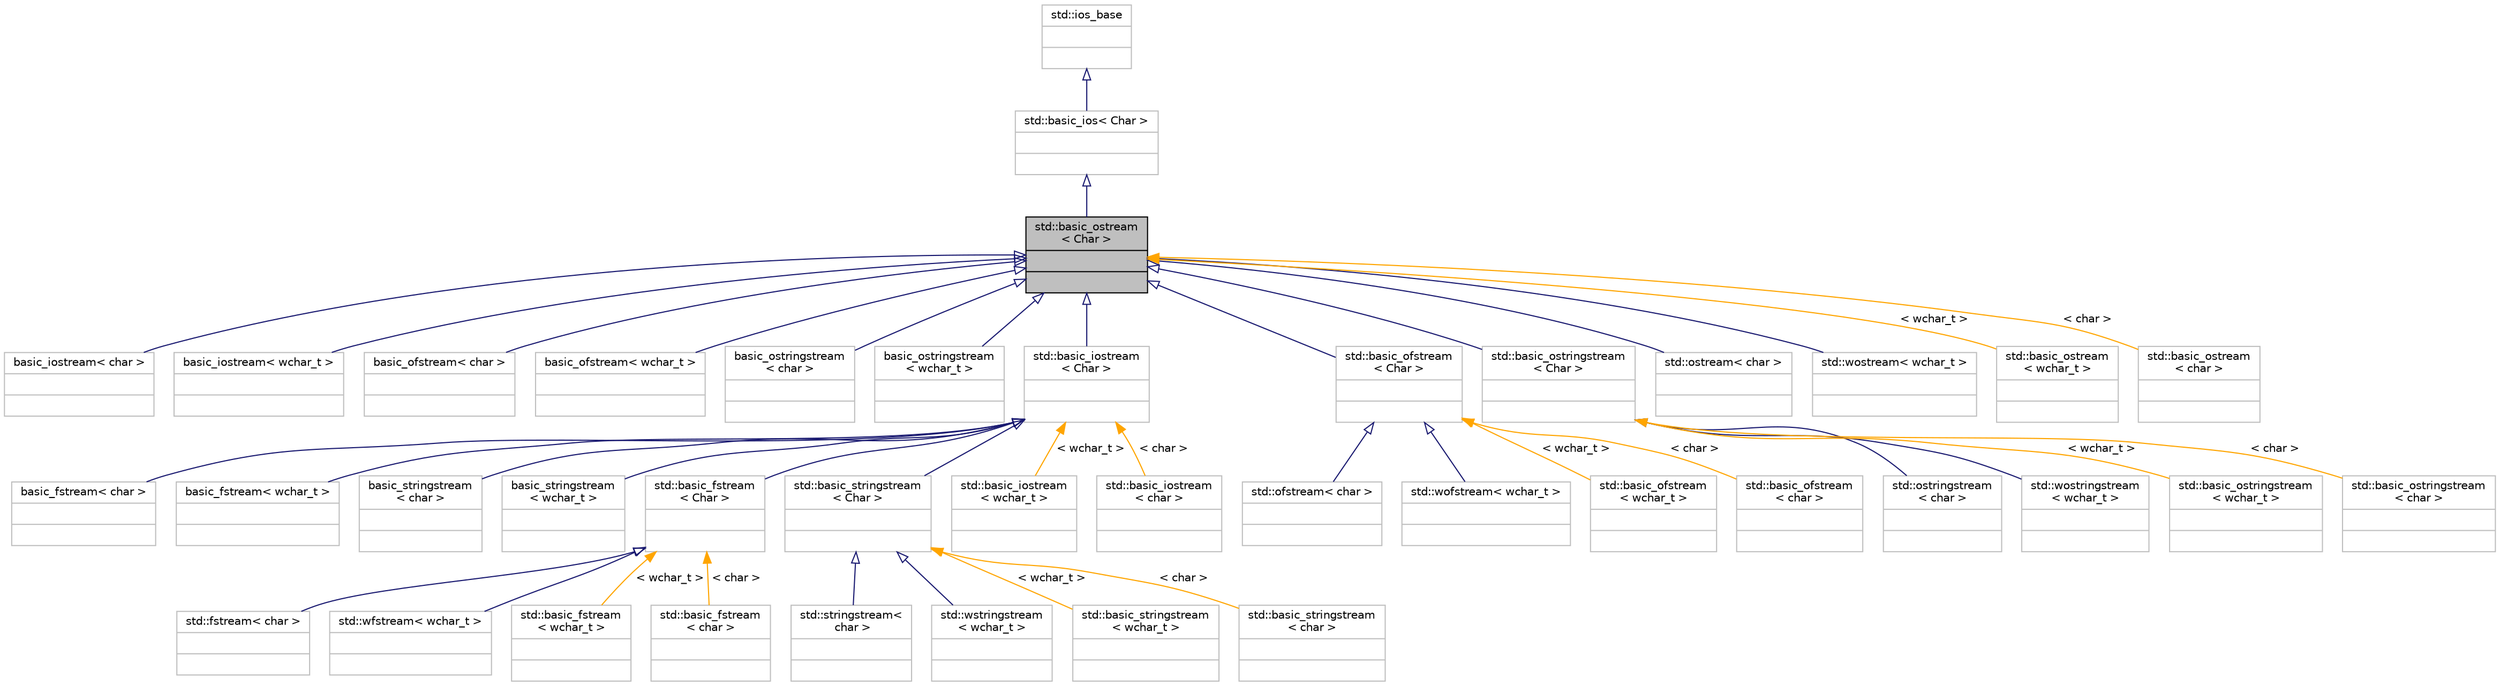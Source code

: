 digraph "std::basic_ostream&lt; Char &gt;"
{
  edge [fontname="Helvetica",fontsize="10",labelfontname="Helvetica",labelfontsize="10"];
  node [fontname="Helvetica",fontsize="10",shape=record];
  Node215 [label="{std::basic_ostream\l\< Char \>\n||}",height=0.2,width=0.4,color="black", fillcolor="grey75", style="filled", fontcolor="black"];
  Node216 -> Node215 [dir="back",color="midnightblue",fontsize="10",style="solid",arrowtail="onormal",fontname="Helvetica"];
  Node216 [label="{std::basic_ios\< Char \>\n||}",height=0.2,width=0.4,color="grey75", fillcolor="white", style="filled",tooltip="STL class "];
  Node217 -> Node216 [dir="back",color="midnightblue",fontsize="10",style="solid",arrowtail="onormal",fontname="Helvetica"];
  Node217 [label="{std::ios_base\n||}",height=0.2,width=0.4,color="grey75", fillcolor="white", style="filled",tooltip="STL class "];
  Node215 -> Node218 [dir="back",color="midnightblue",fontsize="10",style="solid",arrowtail="onormal",fontname="Helvetica"];
  Node218 [label="{basic_iostream\< char \>\n||}",height=0.2,width=0.4,color="grey75", fillcolor="white", style="filled"];
  Node215 -> Node219 [dir="back",color="midnightblue",fontsize="10",style="solid",arrowtail="onormal",fontname="Helvetica"];
  Node219 [label="{basic_iostream\< wchar_t \>\n||}",height=0.2,width=0.4,color="grey75", fillcolor="white", style="filled"];
  Node215 -> Node220 [dir="back",color="midnightblue",fontsize="10",style="solid",arrowtail="onormal",fontname="Helvetica"];
  Node220 [label="{basic_ofstream\< char \>\n||}",height=0.2,width=0.4,color="grey75", fillcolor="white", style="filled"];
  Node215 -> Node221 [dir="back",color="midnightblue",fontsize="10",style="solid",arrowtail="onormal",fontname="Helvetica"];
  Node221 [label="{basic_ofstream\< wchar_t \>\n||}",height=0.2,width=0.4,color="grey75", fillcolor="white", style="filled"];
  Node215 -> Node222 [dir="back",color="midnightblue",fontsize="10",style="solid",arrowtail="onormal",fontname="Helvetica"];
  Node222 [label="{basic_ostringstream\l\< char \>\n||}",height=0.2,width=0.4,color="grey75", fillcolor="white", style="filled"];
  Node215 -> Node223 [dir="back",color="midnightblue",fontsize="10",style="solid",arrowtail="onormal",fontname="Helvetica"];
  Node223 [label="{basic_ostringstream\l\< wchar_t \>\n||}",height=0.2,width=0.4,color="grey75", fillcolor="white", style="filled"];
  Node215 -> Node224 [dir="back",color="midnightblue",fontsize="10",style="solid",arrowtail="onormal",fontname="Helvetica"];
  Node224 [label="{std::basic_iostream\l\< Char \>\n||}",height=0.2,width=0.4,color="grey75", fillcolor="white", style="filled",tooltip="STL class "];
  Node224 -> Node225 [dir="back",color="midnightblue",fontsize="10",style="solid",arrowtail="onormal",fontname="Helvetica"];
  Node225 [label="{basic_fstream\< char \>\n||}",height=0.2,width=0.4,color="grey75", fillcolor="white", style="filled"];
  Node224 -> Node226 [dir="back",color="midnightblue",fontsize="10",style="solid",arrowtail="onormal",fontname="Helvetica"];
  Node226 [label="{basic_fstream\< wchar_t \>\n||}",height=0.2,width=0.4,color="grey75", fillcolor="white", style="filled"];
  Node224 -> Node227 [dir="back",color="midnightblue",fontsize="10",style="solid",arrowtail="onormal",fontname="Helvetica"];
  Node227 [label="{basic_stringstream\l\< char \>\n||}",height=0.2,width=0.4,color="grey75", fillcolor="white", style="filled"];
  Node224 -> Node228 [dir="back",color="midnightblue",fontsize="10",style="solid",arrowtail="onormal",fontname="Helvetica"];
  Node228 [label="{basic_stringstream\l\< wchar_t \>\n||}",height=0.2,width=0.4,color="grey75", fillcolor="white", style="filled"];
  Node224 -> Node229 [dir="back",color="midnightblue",fontsize="10",style="solid",arrowtail="onormal",fontname="Helvetica"];
  Node229 [label="{std::basic_fstream\l\< Char \>\n||}",height=0.2,width=0.4,color="grey75", fillcolor="white", style="filled",tooltip="STL class "];
  Node229 -> Node230 [dir="back",color="midnightblue",fontsize="10",style="solid",arrowtail="onormal",fontname="Helvetica"];
  Node230 [label="{std::fstream\< char \>\n||}",height=0.2,width=0.4,color="grey75", fillcolor="white", style="filled",tooltip="STL class "];
  Node229 -> Node231 [dir="back",color="midnightblue",fontsize="10",style="solid",arrowtail="onormal",fontname="Helvetica"];
  Node231 [label="{std::wfstream\< wchar_t \>\n||}",height=0.2,width=0.4,color="grey75", fillcolor="white", style="filled",tooltip="STL class "];
  Node229 -> Node232 [dir="back",color="orange",fontsize="10",style="solid",label=" \< wchar_t \>" ,fontname="Helvetica"];
  Node232 [label="{std::basic_fstream\l\< wchar_t \>\n||}",height=0.2,width=0.4,color="grey75", fillcolor="white", style="filled"];
  Node229 -> Node233 [dir="back",color="orange",fontsize="10",style="solid",label=" \< char \>" ,fontname="Helvetica"];
  Node233 [label="{std::basic_fstream\l\< char \>\n||}",height=0.2,width=0.4,color="grey75", fillcolor="white", style="filled"];
  Node224 -> Node234 [dir="back",color="midnightblue",fontsize="10",style="solid",arrowtail="onormal",fontname="Helvetica"];
  Node234 [label="{std::basic_stringstream\l\< Char \>\n||}",height=0.2,width=0.4,color="grey75", fillcolor="white", style="filled",tooltip="STL class "];
  Node234 -> Node235 [dir="back",color="midnightblue",fontsize="10",style="solid",arrowtail="onormal",fontname="Helvetica"];
  Node235 [label="{std::stringstream\<\l char \>\n||}",height=0.2,width=0.4,color="grey75", fillcolor="white", style="filled",tooltip="STL class "];
  Node234 -> Node236 [dir="back",color="midnightblue",fontsize="10",style="solid",arrowtail="onormal",fontname="Helvetica"];
  Node236 [label="{std::wstringstream\l\< wchar_t \>\n||}",height=0.2,width=0.4,color="grey75", fillcolor="white", style="filled",tooltip="STL class "];
  Node234 -> Node237 [dir="back",color="orange",fontsize="10",style="solid",label=" \< wchar_t \>" ,fontname="Helvetica"];
  Node237 [label="{std::basic_stringstream\l\< wchar_t \>\n||}",height=0.2,width=0.4,color="grey75", fillcolor="white", style="filled"];
  Node234 -> Node238 [dir="back",color="orange",fontsize="10",style="solid",label=" \< char \>" ,fontname="Helvetica"];
  Node238 [label="{std::basic_stringstream\l\< char \>\n||}",height=0.2,width=0.4,color="grey75", fillcolor="white", style="filled"];
  Node224 -> Node239 [dir="back",color="orange",fontsize="10",style="solid",label=" \< wchar_t \>" ,fontname="Helvetica"];
  Node239 [label="{std::basic_iostream\l\< wchar_t \>\n||}",height=0.2,width=0.4,color="grey75", fillcolor="white", style="filled"];
  Node224 -> Node240 [dir="back",color="orange",fontsize="10",style="solid",label=" \< char \>" ,fontname="Helvetica"];
  Node240 [label="{std::basic_iostream\l\< char \>\n||}",height=0.2,width=0.4,color="grey75", fillcolor="white", style="filled"];
  Node215 -> Node241 [dir="back",color="midnightblue",fontsize="10",style="solid",arrowtail="onormal",fontname="Helvetica"];
  Node241 [label="{std::basic_ofstream\l\< Char \>\n||}",height=0.2,width=0.4,color="grey75", fillcolor="white", style="filled",tooltip="STL class "];
  Node241 -> Node242 [dir="back",color="midnightblue",fontsize="10",style="solid",arrowtail="onormal",fontname="Helvetica"];
  Node242 [label="{std::ofstream\< char \>\n||}",height=0.2,width=0.4,color="grey75", fillcolor="white", style="filled",tooltip="STL class "];
  Node241 -> Node243 [dir="back",color="midnightblue",fontsize="10",style="solid",arrowtail="onormal",fontname="Helvetica"];
  Node243 [label="{std::wofstream\< wchar_t \>\n||}",height=0.2,width=0.4,color="grey75", fillcolor="white", style="filled",tooltip="STL class "];
  Node241 -> Node244 [dir="back",color="orange",fontsize="10",style="solid",label=" \< wchar_t \>" ,fontname="Helvetica"];
  Node244 [label="{std::basic_ofstream\l\< wchar_t \>\n||}",height=0.2,width=0.4,color="grey75", fillcolor="white", style="filled"];
  Node241 -> Node245 [dir="back",color="orange",fontsize="10",style="solid",label=" \< char \>" ,fontname="Helvetica"];
  Node245 [label="{std::basic_ofstream\l\< char \>\n||}",height=0.2,width=0.4,color="grey75", fillcolor="white", style="filled"];
  Node215 -> Node246 [dir="back",color="midnightblue",fontsize="10",style="solid",arrowtail="onormal",fontname="Helvetica"];
  Node246 [label="{std::basic_ostringstream\l\< Char \>\n||}",height=0.2,width=0.4,color="grey75", fillcolor="white", style="filled",tooltip="STL class "];
  Node246 -> Node247 [dir="back",color="midnightblue",fontsize="10",style="solid",arrowtail="onormal",fontname="Helvetica"];
  Node247 [label="{std::ostringstream\l\< char \>\n||}",height=0.2,width=0.4,color="grey75", fillcolor="white", style="filled",tooltip="STL class "];
  Node246 -> Node248 [dir="back",color="midnightblue",fontsize="10",style="solid",arrowtail="onormal",fontname="Helvetica"];
  Node248 [label="{std::wostringstream\l\< wchar_t \>\n||}",height=0.2,width=0.4,color="grey75", fillcolor="white", style="filled",tooltip="STL class "];
  Node246 -> Node249 [dir="back",color="orange",fontsize="10",style="solid",label=" \< wchar_t \>" ,fontname="Helvetica"];
  Node249 [label="{std::basic_ostringstream\l\< wchar_t \>\n||}",height=0.2,width=0.4,color="grey75", fillcolor="white", style="filled"];
  Node246 -> Node250 [dir="back",color="orange",fontsize="10",style="solid",label=" \< char \>" ,fontname="Helvetica"];
  Node250 [label="{std::basic_ostringstream\l\< char \>\n||}",height=0.2,width=0.4,color="grey75", fillcolor="white", style="filled"];
  Node215 -> Node251 [dir="back",color="midnightblue",fontsize="10",style="solid",arrowtail="onormal",fontname="Helvetica"];
  Node251 [label="{std::ostream\< char \>\n||}",height=0.2,width=0.4,color="grey75", fillcolor="white", style="filled",tooltip="STL class "];
  Node215 -> Node252 [dir="back",color="midnightblue",fontsize="10",style="solid",arrowtail="onormal",fontname="Helvetica"];
  Node252 [label="{std::wostream\< wchar_t \>\n||}",height=0.2,width=0.4,color="grey75", fillcolor="white", style="filled",tooltip="STL class "];
  Node215 -> Node253 [dir="back",color="orange",fontsize="10",style="solid",label=" \< wchar_t \>" ,fontname="Helvetica"];
  Node253 [label="{std::basic_ostream\l\< wchar_t \>\n||}",height=0.2,width=0.4,color="grey75", fillcolor="white", style="filled"];
  Node215 -> Node254 [dir="back",color="orange",fontsize="10",style="solid",label=" \< char \>" ,fontname="Helvetica"];
  Node254 [label="{std::basic_ostream\l\< char \>\n||}",height=0.2,width=0.4,color="grey75", fillcolor="white", style="filled"];
}
